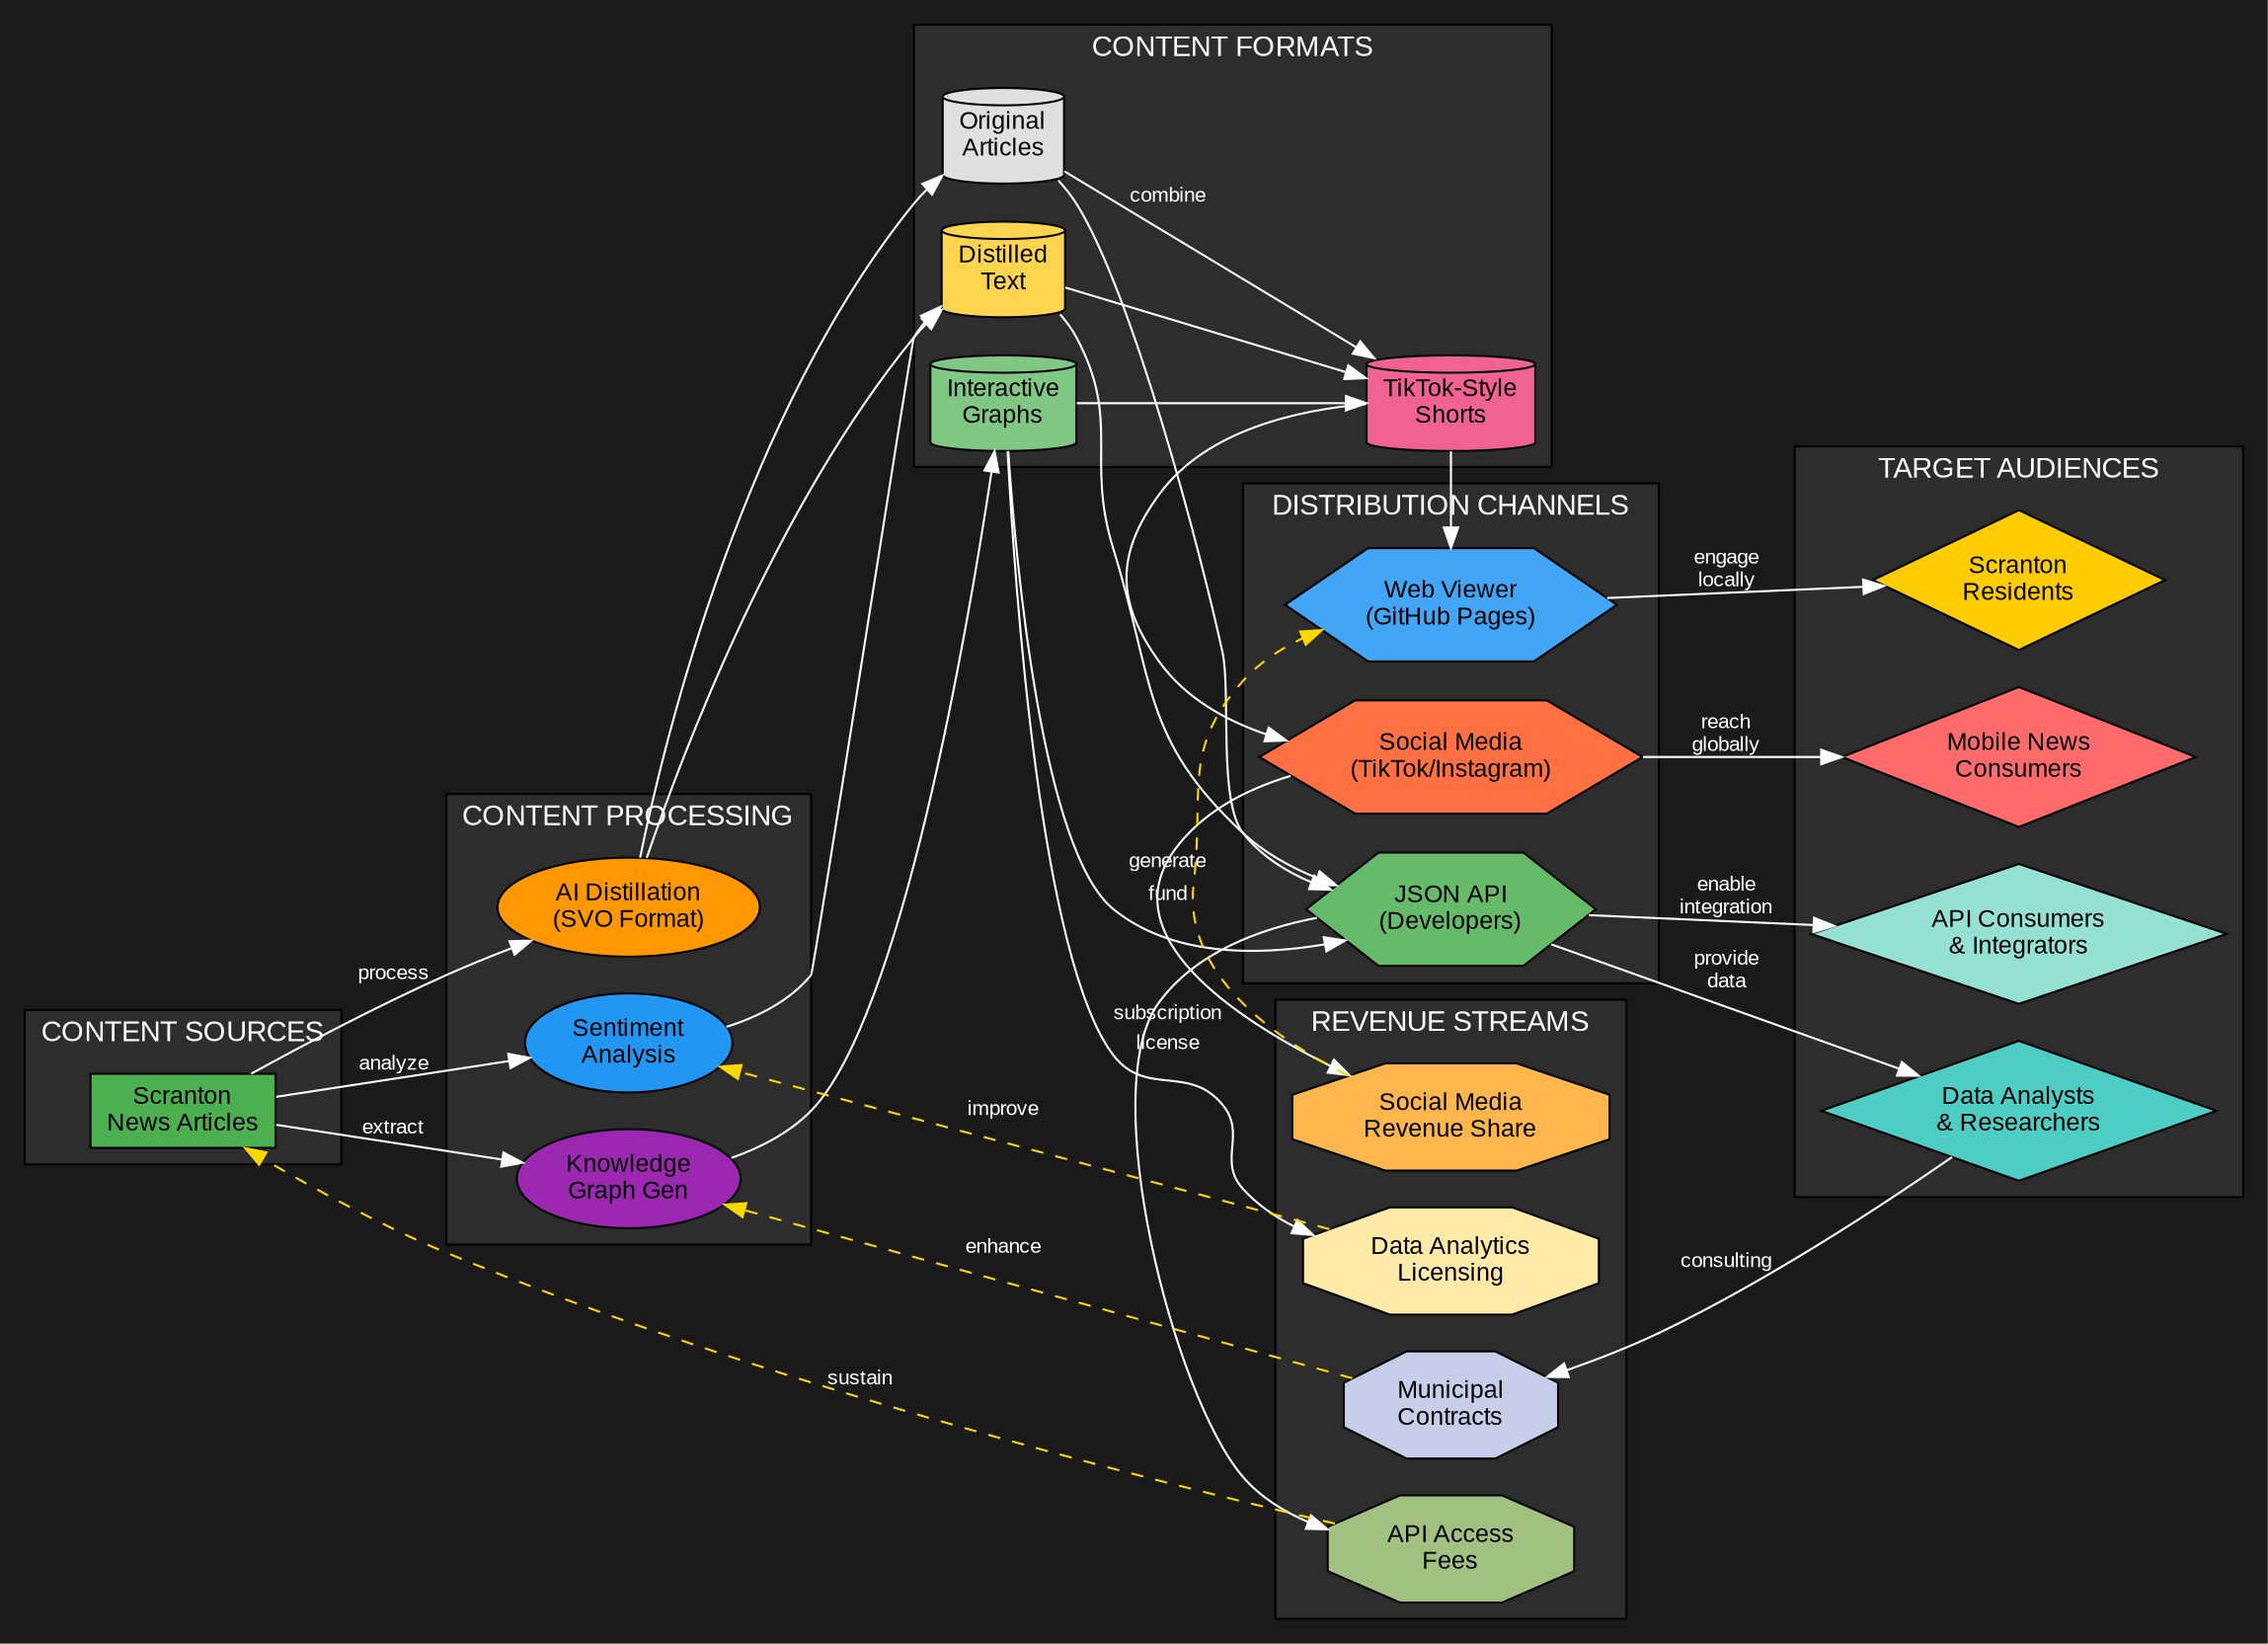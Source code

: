 digraph AudiencePipeline {
    rankdir=LR;
    bgcolor="#1a1a1a";
    fontname="Arial";
    fontcolor="white";
    
    // Node styling
    node [fontname="Arial", fontsize=12, style=filled];
    edge [fontname="Arial", fontsize=10, color="white", fontcolor="white"];
    
    // Content Sources
    subgraph cluster_sources {
        label="CONTENT SOURCES";
        style=filled;
        fillcolor="#2d2d2d";
        fontcolor="white";
        
        scranton_news [label="Scranton\nNews Articles", shape=box, fillcolor="#4CAF50"];
    }
    
    // Processing Pipeline
    subgraph cluster_processing {
        label="CONTENT PROCESSING";
        style=filled;
        fillcolor="#2d2d2d";
        fontcolor="white";
        
        distillation [label="AI Distillation\n(SVO Format)", shape=ellipse, fillcolor="#FF9800"];
        sentiment [label="Sentiment\nAnalysis", shape=ellipse, fillcolor="#2196F3"];
        knowledge_graphs [label="Knowledge\nGraph Gen", shape=ellipse, fillcolor="#9C27B0"];
    }
    
    // Content Formats
    subgraph cluster_formats {
        label="CONTENT FORMATS";
        style=filled;
        fillcolor="#2d2d2d";
        fontcolor="white";
        
        raw_format [label="Original\nArticles", shape=cylinder, fillcolor="#E0E0E0"];
        distilled_format [label="Distilled\nText", shape=cylinder, fillcolor="#FFD54F"];
        graph_format [label="Interactive\nGraphs", shape=cylinder, fillcolor="#81C784"];
        shorts_format [label="TikTok-Style\nShorts", shape=cylinder, fillcolor="#F06292"];
    }
    
    // Distribution Channels
    subgraph cluster_distribution {
        label="DISTRIBUTION CHANNELS";
        style=filled;
        fillcolor="#2d2d2d";
        fontcolor="white";
        
        web_platform [label="Web Viewer\n(GitHub Pages)", shape=hexagon, fillcolor="#42A5F5"];
        social_platforms [label="Social Media\n(TikTok/Instagram)", shape=hexagon, fillcolor="#FF7043"];
        api_access [label="JSON API\n(Developers)", shape=hexagon, fillcolor="#66BB6A"];
    }
    
    // Target Audiences
    subgraph cluster_audiences {
        label="TARGET AUDIENCES";
        style=filled;
        fillcolor="#2d2d2d";
        fontcolor="white";
        
        local_citizens [label="Scranton\nResidents", shape=diamond, fillcolor="#FFCC02"];
        mobile_users [label="Mobile News\nConsumers", shape=diamond, fillcolor="#FF6B6B"];
        civic_analysts [label="Data Analysts\n& Researchers", shape=diamond, fillcolor="#4ECDC4"];
        developers [label="API Consumers\n& Integrators", shape=diamond, fillcolor="#95E1D3"];
    }
    
    // Monetization
    subgraph cluster_monetization {
        label="REVENUE STREAMS";
        style=filled;
        fillcolor="#2d2d2d";
        fontcolor="white";
        
        social_revenue [label="Social Media\nRevenue Share", shape=octagon, fillcolor="#FFB74D"];
        api_subscriptions [label="API Access\nFees", shape=octagon, fillcolor="#A1C181"];
        civic_contracts [label="Municipal\nContracts", shape=octagon, fillcolor="#C7CEEA"];
        analytics_sales [label="Data Analytics\nLicensing", shape=octagon, fillcolor="#FFEAA7"];
    }
    
    // Data Flow
    scranton_news -> distillation [label="process"];
    scranton_news -> sentiment [label="analyze"];
    scranton_news -> knowledge_graphs [label="extract"];
    
    distillation -> raw_format;
    distillation -> distilled_format;
    sentiment -> distilled_format;
    knowledge_graphs -> graph_format;
    
    raw_format -> shorts_format [label="combine"];
    distilled_format -> shorts_format;
    graph_format -> shorts_format;
    
    // Distribution
    shorts_format -> web_platform;
    shorts_format -> social_platforms;
    raw_format -> api_access;
    distilled_format -> api_access;
    graph_format -> api_access;
    
    // Audience Targeting
    web_platform -> local_citizens [label="engage\nlocally"];
    social_platforms -> mobile_users [label="reach\nglobally"];
    api_access -> civic_analysts [label="provide\ndata"];
    api_access -> developers [label="enable\nintegration"];
    
    // Monetization Flow
    social_platforms -> social_revenue [label="generate"];
    api_access -> api_subscriptions [label="subscription"];
    civic_analysts -> civic_contracts [label="consulting"];
    graph_format -> analytics_sales [label="license"];
    
    // Revenue Feedback (dashed lines)
    social_revenue -> web_platform [style=dashed, color="#FFD700", label="fund"];
    api_subscriptions -> scranton_news [style=dashed, color="#FFD700", label="sustain"];
    civic_contracts -> knowledge_graphs [style=dashed, color="#FFD700", label="enhance"];
    analytics_sales -> sentiment [style=dashed, color="#FFD700", label="improve"];
}